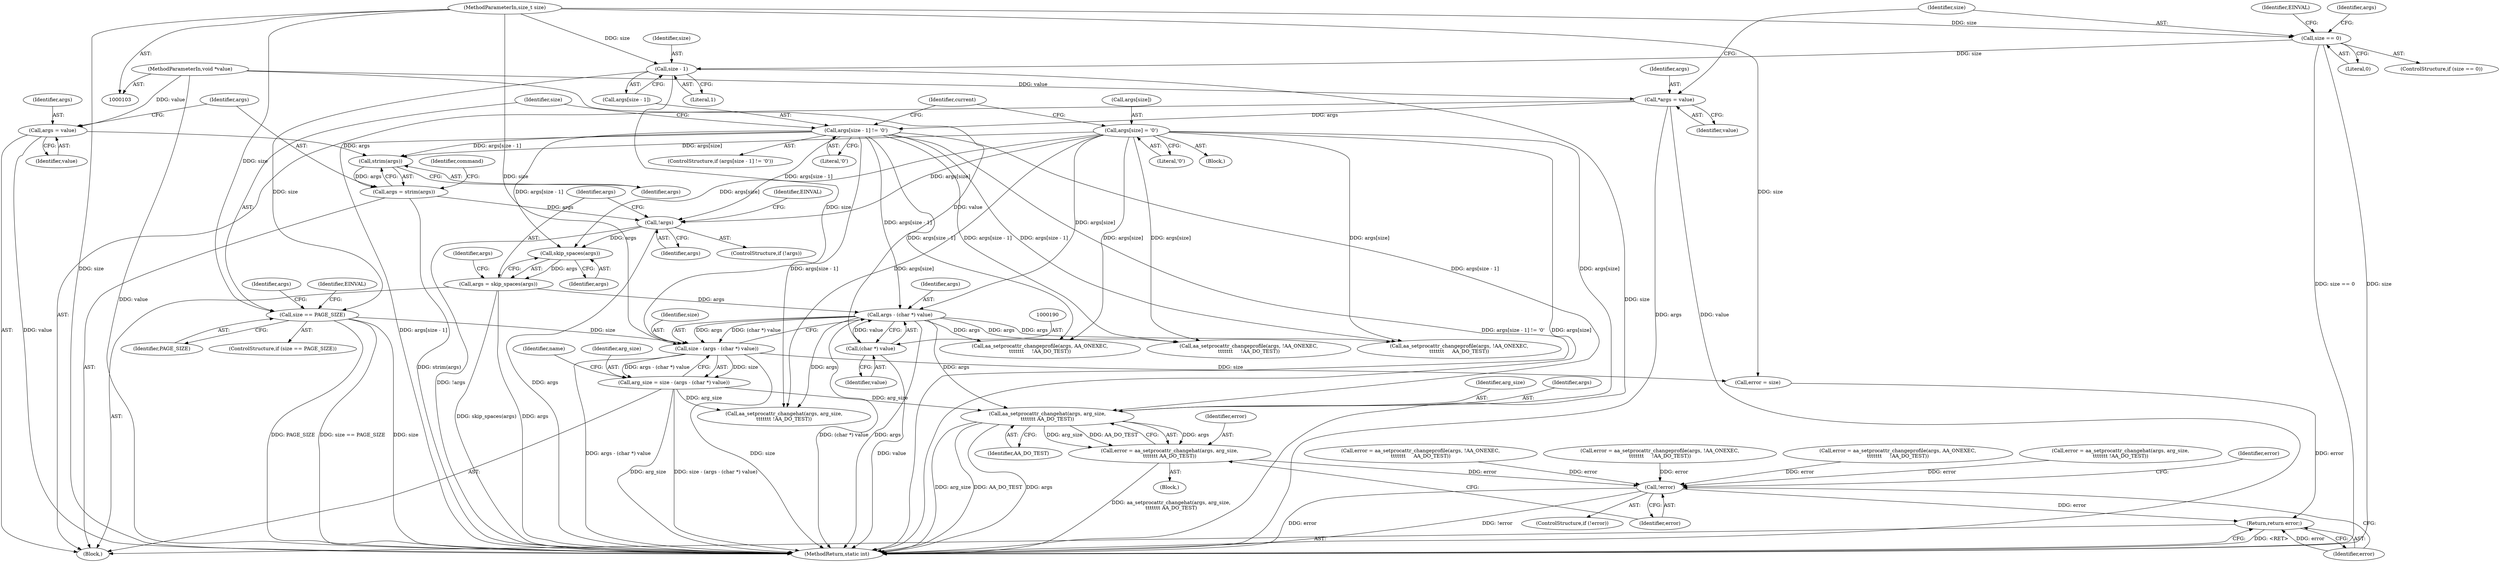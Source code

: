 digraph "1_linux_30a46a4647fd1df9cf52e43bf467f0d9265096ca@pointer" {
"1000223" [label="(Call,aa_setprocattr_changehat(args, arg_size,\n\t\t\t\t\t\t\t AA_DO_TEST))"];
"1000187" [label="(Call,args - (char *) value)"];
"1000141" [label="(Call,args[size] = '\0')"];
"1000126" [label="(Call,args[size - 1] != '\0')"];
"1000113" [label="(Call,*args = value)"];
"1000106" [label="(MethodParameterIn,void *value)"];
"1000172" [label="(Call,args = skip_spaces(args))"];
"1000174" [label="(Call,skip_spaces(args))"];
"1000167" [label="(Call,!args)"];
"1000156" [label="(Call,args = strim(args))"];
"1000158" [label="(Call,strim(args))"];
"1000153" [label="(Call,args = value)"];
"1000189" [label="(Call,(char *) value)"];
"1000183" [label="(Call,arg_size = size - (args - (char *) value))"];
"1000185" [label="(Call,size - (args - (char *) value))"];
"1000129" [label="(Call,size - 1)"];
"1000119" [label="(Call,size == 0)"];
"1000107" [label="(MethodParameterIn,size_t size)"];
"1000135" [label="(Call,size == PAGE_SIZE)"];
"1000221" [label="(Call,error = aa_setprocattr_changehat(args, arg_size,\n\t\t\t\t\t\t\t AA_DO_TEST))"];
"1000288" [label="(Call,!error)"];
"1000293" [label="(Return,return error;)"];
"1000191" [label="(Identifier,value)"];
"1000106" [label="(MethodParameterIn,void *value)"];
"1000140" [label="(Identifier,EINVAL)"];
"1000276" [label="(Call,aa_setprocattr_changeprofile(args, AA_ONEXEC,\n\t\t\t\t\t\t\t     !AA_DO_TEST))"];
"1000288" [label="(Call,!error)"];
"1000223" [label="(Call,aa_setprocattr_changehat(args, arg_size,\n\t\t\t\t\t\t\t AA_DO_TEST))"];
"1000183" [label="(Call,arg_size = size - (args - (char *) value))"];
"1000237" [label="(Call,aa_setprocattr_changeprofile(args, !AA_ONEXEC,\n\t\t\t\t\t\t\t     !AA_DO_TEST))"];
"1000195" [label="(Identifier,name)"];
"1000174" [label="(Call,skip_spaces(args))"];
"1000113" [label="(Call,*args = value)"];
"1000251" [label="(Call,error = aa_setprocattr_changeprofile(args, !AA_ONEXEC,\n\t\t\t\t\t\t\t     AA_DO_TEST))"];
"1000290" [label="(Call,error = size)"];
"1000114" [label="(Identifier,args)"];
"1000179" [label="(Identifier,args)"];
"1000235" [label="(Call,error = aa_setprocattr_changeprofile(args, !AA_ONEXEC,\n\t\t\t\t\t\t\t     !AA_DO_TEST))"];
"1000222" [label="(Identifier,error)"];
"1000274" [label="(Call,error = aa_setprocattr_changeprofile(args, AA_ONEXEC,\n\t\t\t\t\t\t\t     !AA_DO_TEST))"];
"1000126" [label="(Call,args[size - 1] != '\0')"];
"1000166" [label="(ControlStructure,if (!args))"];
"1000148" [label="(Identifier,current)"];
"1000293" [label="(Return,return error;)"];
"1000118" [label="(ControlStructure,if (size == 0))"];
"1000125" [label="(ControlStructure,if (args[size - 1] != '\0'))"];
"1000206" [label="(Call,error = aa_setprocattr_changehat(args, arg_size,\n\t\t\t\t\t\t\t !AA_DO_TEST))"];
"1000187" [label="(Call,args - (char *) value)"];
"1000173" [label="(Identifier,args)"];
"1000336" [label="(MethodReturn,static int)"];
"1000128" [label="(Identifier,args)"];
"1000108" [label="(Block,)"];
"1000107" [label="(MethodParameterIn,size_t size)"];
"1000158" [label="(Call,strim(args))"];
"1000225" [label="(Identifier,arg_size)"];
"1000133" [label="(Block,)"];
"1000224" [label="(Identifier,args)"];
"1000221" [label="(Call,error = aa_setprocattr_changehat(args, arg_size,\n\t\t\t\t\t\t\t AA_DO_TEST))"];
"1000208" [label="(Call,aa_setprocattr_changehat(args, arg_size,\n\t\t\t\t\t\t\t !AA_DO_TEST))"];
"1000154" [label="(Identifier,args)"];
"1000294" [label="(Identifier,error)"];
"1000186" [label="(Identifier,size)"];
"1000226" [label="(Identifier,AA_DO_TEST)"];
"1000287" [label="(ControlStructure,if (!error))"];
"1000171" [label="(Identifier,EINVAL)"];
"1000136" [label="(Identifier,size)"];
"1000253" [label="(Call,aa_setprocattr_changeprofile(args, !AA_ONEXEC,\n\t\t\t\t\t\t\t     AA_DO_TEST))"];
"1000131" [label="(Literal,1)"];
"1000115" [label="(Identifier,value)"];
"1000129" [label="(Call,size - 1)"];
"1000167" [label="(Call,!args)"];
"1000137" [label="(Identifier,PAGE_SIZE)"];
"1000153" [label="(Call,args = value)"];
"1000121" [label="(Literal,0)"];
"1000143" [label="(Identifier,args)"];
"1000289" [label="(Identifier,error)"];
"1000142" [label="(Call,args[size])"];
"1000185" [label="(Call,size - (args - (char *) value))"];
"1000188" [label="(Identifier,args)"];
"1000155" [label="(Identifier,value)"];
"1000130" [label="(Identifier,size)"];
"1000220" [label="(Block,)"];
"1000135" [label="(Call,size == PAGE_SIZE)"];
"1000157" [label="(Identifier,args)"];
"1000161" [label="(Identifier,command)"];
"1000156" [label="(Call,args = strim(args))"];
"1000134" [label="(ControlStructure,if (size == PAGE_SIZE))"];
"1000132" [label="(Literal,'\0')"];
"1000184" [label="(Identifier,arg_size)"];
"1000127" [label="(Call,args[size - 1])"];
"1000189" [label="(Call,(char *) value)"];
"1000291" [label="(Identifier,error)"];
"1000175" [label="(Identifier,args)"];
"1000141" [label="(Call,args[size] = '\0')"];
"1000120" [label="(Identifier,size)"];
"1000168" [label="(Identifier,args)"];
"1000159" [label="(Identifier,args)"];
"1000124" [label="(Identifier,EINVAL)"];
"1000119" [label="(Call,size == 0)"];
"1000172" [label="(Call,args = skip_spaces(args))"];
"1000145" [label="(Literal,'\0')"];
"1000223" -> "1000221"  [label="AST: "];
"1000223" -> "1000226"  [label="CFG: "];
"1000224" -> "1000223"  [label="AST: "];
"1000225" -> "1000223"  [label="AST: "];
"1000226" -> "1000223"  [label="AST: "];
"1000221" -> "1000223"  [label="CFG: "];
"1000223" -> "1000336"  [label="DDG: arg_size"];
"1000223" -> "1000336"  [label="DDG: AA_DO_TEST"];
"1000223" -> "1000336"  [label="DDG: args"];
"1000223" -> "1000221"  [label="DDG: args"];
"1000223" -> "1000221"  [label="DDG: arg_size"];
"1000223" -> "1000221"  [label="DDG: AA_DO_TEST"];
"1000187" -> "1000223"  [label="DDG: args"];
"1000141" -> "1000223"  [label="DDG: args[size]"];
"1000126" -> "1000223"  [label="DDG: args[size - 1]"];
"1000183" -> "1000223"  [label="DDG: arg_size"];
"1000187" -> "1000185"  [label="AST: "];
"1000187" -> "1000189"  [label="CFG: "];
"1000188" -> "1000187"  [label="AST: "];
"1000189" -> "1000187"  [label="AST: "];
"1000185" -> "1000187"  [label="CFG: "];
"1000187" -> "1000336"  [label="DDG: args"];
"1000187" -> "1000336"  [label="DDG: (char *) value"];
"1000187" -> "1000185"  [label="DDG: args"];
"1000187" -> "1000185"  [label="DDG: (char *) value"];
"1000141" -> "1000187"  [label="DDG: args[size]"];
"1000126" -> "1000187"  [label="DDG: args[size - 1]"];
"1000172" -> "1000187"  [label="DDG: args"];
"1000189" -> "1000187"  [label="DDG: value"];
"1000187" -> "1000208"  [label="DDG: args"];
"1000187" -> "1000237"  [label="DDG: args"];
"1000187" -> "1000253"  [label="DDG: args"];
"1000187" -> "1000276"  [label="DDG: args"];
"1000141" -> "1000133"  [label="AST: "];
"1000141" -> "1000145"  [label="CFG: "];
"1000142" -> "1000141"  [label="AST: "];
"1000145" -> "1000141"  [label="AST: "];
"1000148" -> "1000141"  [label="CFG: "];
"1000141" -> "1000336"  [label="DDG: args[size]"];
"1000141" -> "1000158"  [label="DDG: args[size]"];
"1000141" -> "1000167"  [label="DDG: args[size]"];
"1000141" -> "1000174"  [label="DDG: args[size]"];
"1000141" -> "1000208"  [label="DDG: args[size]"];
"1000141" -> "1000237"  [label="DDG: args[size]"];
"1000141" -> "1000253"  [label="DDG: args[size]"];
"1000141" -> "1000276"  [label="DDG: args[size]"];
"1000126" -> "1000125"  [label="AST: "];
"1000126" -> "1000132"  [label="CFG: "];
"1000127" -> "1000126"  [label="AST: "];
"1000132" -> "1000126"  [label="AST: "];
"1000136" -> "1000126"  [label="CFG: "];
"1000148" -> "1000126"  [label="CFG: "];
"1000126" -> "1000336"  [label="DDG: args[size - 1] != '\0'"];
"1000126" -> "1000336"  [label="DDG: args[size - 1]"];
"1000113" -> "1000126"  [label="DDG: args"];
"1000126" -> "1000158"  [label="DDG: args[size - 1]"];
"1000126" -> "1000167"  [label="DDG: args[size - 1]"];
"1000126" -> "1000174"  [label="DDG: args[size - 1]"];
"1000126" -> "1000208"  [label="DDG: args[size - 1]"];
"1000126" -> "1000237"  [label="DDG: args[size - 1]"];
"1000126" -> "1000253"  [label="DDG: args[size - 1]"];
"1000126" -> "1000276"  [label="DDG: args[size - 1]"];
"1000113" -> "1000108"  [label="AST: "];
"1000113" -> "1000115"  [label="CFG: "];
"1000114" -> "1000113"  [label="AST: "];
"1000115" -> "1000113"  [label="AST: "];
"1000120" -> "1000113"  [label="CFG: "];
"1000113" -> "1000336"  [label="DDG: args"];
"1000113" -> "1000336"  [label="DDG: value"];
"1000106" -> "1000113"  [label="DDG: value"];
"1000106" -> "1000103"  [label="AST: "];
"1000106" -> "1000336"  [label="DDG: value"];
"1000106" -> "1000153"  [label="DDG: value"];
"1000106" -> "1000189"  [label="DDG: value"];
"1000172" -> "1000108"  [label="AST: "];
"1000172" -> "1000174"  [label="CFG: "];
"1000173" -> "1000172"  [label="AST: "];
"1000174" -> "1000172"  [label="AST: "];
"1000179" -> "1000172"  [label="CFG: "];
"1000172" -> "1000336"  [label="DDG: args"];
"1000172" -> "1000336"  [label="DDG: skip_spaces(args)"];
"1000174" -> "1000172"  [label="DDG: args"];
"1000174" -> "1000175"  [label="CFG: "];
"1000175" -> "1000174"  [label="AST: "];
"1000167" -> "1000174"  [label="DDG: args"];
"1000167" -> "1000166"  [label="AST: "];
"1000167" -> "1000168"  [label="CFG: "];
"1000168" -> "1000167"  [label="AST: "];
"1000171" -> "1000167"  [label="CFG: "];
"1000173" -> "1000167"  [label="CFG: "];
"1000167" -> "1000336"  [label="DDG: args"];
"1000167" -> "1000336"  [label="DDG: !args"];
"1000156" -> "1000167"  [label="DDG: args"];
"1000156" -> "1000108"  [label="AST: "];
"1000156" -> "1000158"  [label="CFG: "];
"1000157" -> "1000156"  [label="AST: "];
"1000158" -> "1000156"  [label="AST: "];
"1000161" -> "1000156"  [label="CFG: "];
"1000156" -> "1000336"  [label="DDG: strim(args)"];
"1000158" -> "1000156"  [label="DDG: args"];
"1000158" -> "1000159"  [label="CFG: "];
"1000159" -> "1000158"  [label="AST: "];
"1000153" -> "1000158"  [label="DDG: args"];
"1000153" -> "1000108"  [label="AST: "];
"1000153" -> "1000155"  [label="CFG: "];
"1000154" -> "1000153"  [label="AST: "];
"1000155" -> "1000153"  [label="AST: "];
"1000157" -> "1000153"  [label="CFG: "];
"1000153" -> "1000336"  [label="DDG: value"];
"1000189" -> "1000191"  [label="CFG: "];
"1000190" -> "1000189"  [label="AST: "];
"1000191" -> "1000189"  [label="AST: "];
"1000189" -> "1000336"  [label="DDG: value"];
"1000183" -> "1000108"  [label="AST: "];
"1000183" -> "1000185"  [label="CFG: "];
"1000184" -> "1000183"  [label="AST: "];
"1000185" -> "1000183"  [label="AST: "];
"1000195" -> "1000183"  [label="CFG: "];
"1000183" -> "1000336"  [label="DDG: size - (args - (char *) value)"];
"1000183" -> "1000336"  [label="DDG: arg_size"];
"1000185" -> "1000183"  [label="DDG: size"];
"1000185" -> "1000183"  [label="DDG: args - (char *) value"];
"1000183" -> "1000208"  [label="DDG: arg_size"];
"1000186" -> "1000185"  [label="AST: "];
"1000185" -> "1000336"  [label="DDG: size"];
"1000185" -> "1000336"  [label="DDG: args - (char *) value"];
"1000129" -> "1000185"  [label="DDG: size"];
"1000135" -> "1000185"  [label="DDG: size"];
"1000107" -> "1000185"  [label="DDG: size"];
"1000185" -> "1000290"  [label="DDG: size"];
"1000129" -> "1000127"  [label="AST: "];
"1000129" -> "1000131"  [label="CFG: "];
"1000130" -> "1000129"  [label="AST: "];
"1000131" -> "1000129"  [label="AST: "];
"1000127" -> "1000129"  [label="CFG: "];
"1000129" -> "1000336"  [label="DDG: size"];
"1000119" -> "1000129"  [label="DDG: size"];
"1000107" -> "1000129"  [label="DDG: size"];
"1000129" -> "1000135"  [label="DDG: size"];
"1000119" -> "1000118"  [label="AST: "];
"1000119" -> "1000121"  [label="CFG: "];
"1000120" -> "1000119"  [label="AST: "];
"1000121" -> "1000119"  [label="AST: "];
"1000124" -> "1000119"  [label="CFG: "];
"1000128" -> "1000119"  [label="CFG: "];
"1000119" -> "1000336"  [label="DDG: size"];
"1000119" -> "1000336"  [label="DDG: size == 0"];
"1000107" -> "1000119"  [label="DDG: size"];
"1000107" -> "1000103"  [label="AST: "];
"1000107" -> "1000336"  [label="DDG: size"];
"1000107" -> "1000135"  [label="DDG: size"];
"1000107" -> "1000290"  [label="DDG: size"];
"1000135" -> "1000134"  [label="AST: "];
"1000135" -> "1000137"  [label="CFG: "];
"1000136" -> "1000135"  [label="AST: "];
"1000137" -> "1000135"  [label="AST: "];
"1000140" -> "1000135"  [label="CFG: "];
"1000143" -> "1000135"  [label="CFG: "];
"1000135" -> "1000336"  [label="DDG: size == PAGE_SIZE"];
"1000135" -> "1000336"  [label="DDG: size"];
"1000135" -> "1000336"  [label="DDG: PAGE_SIZE"];
"1000221" -> "1000220"  [label="AST: "];
"1000222" -> "1000221"  [label="AST: "];
"1000289" -> "1000221"  [label="CFG: "];
"1000221" -> "1000336"  [label="DDG: aa_setprocattr_changehat(args, arg_size,\n\t\t\t\t\t\t\t AA_DO_TEST)"];
"1000221" -> "1000288"  [label="DDG: error"];
"1000288" -> "1000287"  [label="AST: "];
"1000288" -> "1000289"  [label="CFG: "];
"1000289" -> "1000288"  [label="AST: "];
"1000291" -> "1000288"  [label="CFG: "];
"1000294" -> "1000288"  [label="CFG: "];
"1000288" -> "1000336"  [label="DDG: error"];
"1000288" -> "1000336"  [label="DDG: !error"];
"1000251" -> "1000288"  [label="DDG: error"];
"1000206" -> "1000288"  [label="DDG: error"];
"1000235" -> "1000288"  [label="DDG: error"];
"1000274" -> "1000288"  [label="DDG: error"];
"1000288" -> "1000293"  [label="DDG: error"];
"1000293" -> "1000108"  [label="AST: "];
"1000293" -> "1000294"  [label="CFG: "];
"1000294" -> "1000293"  [label="AST: "];
"1000336" -> "1000293"  [label="CFG: "];
"1000293" -> "1000336"  [label="DDG: <RET>"];
"1000294" -> "1000293"  [label="DDG: error"];
"1000290" -> "1000293"  [label="DDG: error"];
}

